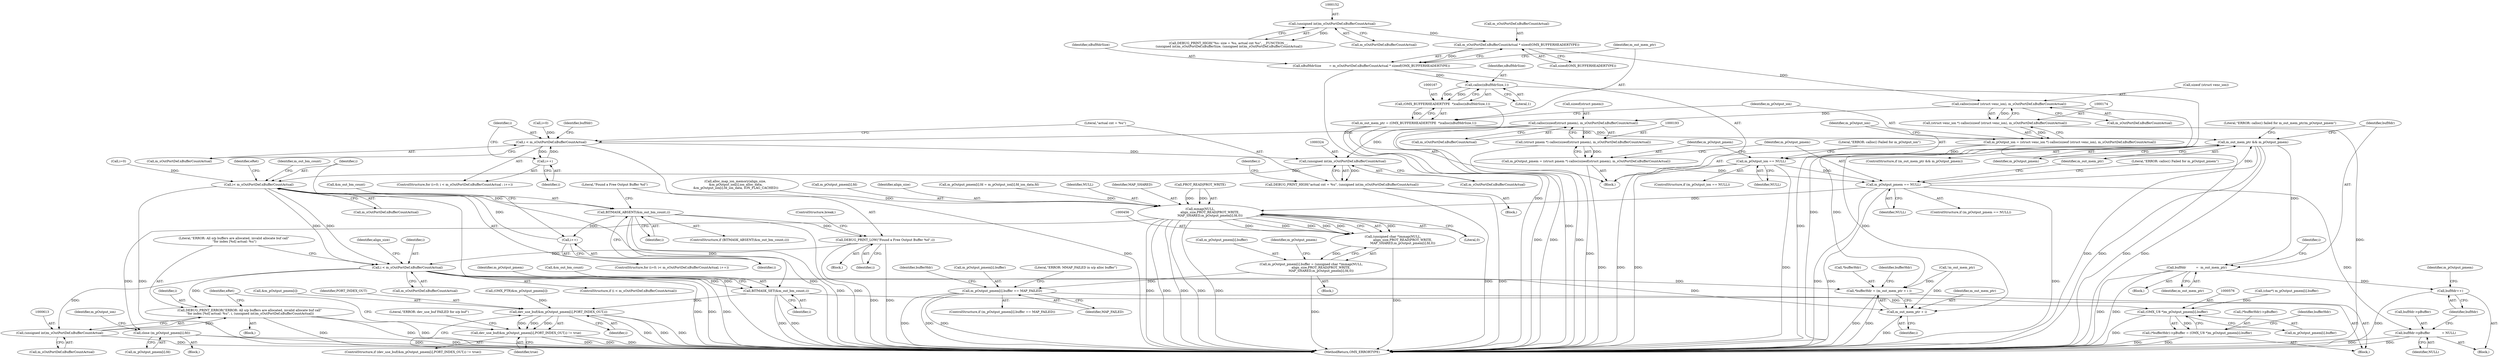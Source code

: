 digraph "0_Android_d575ecf607056d8e3328ef2eb56c52e98f81e87d_0@API" {
"1000158" [label="(Call,m_sOutPortDef.nBufferCountActual * sizeof(OMX_BUFFERHEADERTYPE))"];
"1000151" [label="(Call,(unsigned int)m_sOutPortDef.nBufferCountActual)"];
"1000156" [label="(Call,nBufHdrSize        = m_sOutPortDef.nBufferCountActual * sizeof(OMX_BUFFERHEADERTYPE))"];
"1000168" [label="(Call,calloc(nBufHdrSize,1))"];
"1000166" [label="(Call,(OMX_BUFFERHEADERTYPE  *)calloc(nBufHdrSize,1))"];
"1000164" [label="(Call,m_out_mem_ptr = (OMX_BUFFERHEADERTYPE  *)calloc(nBufHdrSize,1))"];
"1000210" [label="(Call,m_out_mem_ptr && m_pOutput_pmem)"];
"1000214" [label="(Call,bufHdr          =  m_out_mem_ptr)"];
"1000277" [label="(Call,bufHdr++)"];
"1000564" [label="(Call,*bufferHdr = (m_out_mem_ptr + i ))"];
"1000567" [label="(Call,m_out_mem_ptr + i)"];
"1000175" [label="(Call,calloc(sizeof (struct venc_ion), m_sOutPortDef.nBufferCountActual))"];
"1000173" [label="(Call,(struct venc_ion *) calloc(sizeof (struct venc_ion), m_sOutPortDef.nBufferCountActual))"];
"1000171" [label="(Call,m_pOutput_ion = (struct venc_ion *) calloc(sizeof (struct venc_ion), m_sOutPortDef.nBufferCountActual))"];
"1000182" [label="(Call,m_pOutput_ion == NULL)"];
"1000201" [label="(Call,m_pOutput_pmem == NULL)"];
"1000272" [label="(Call,bufHdr->pBuffer            = NULL)"];
"1000457" [label="(Call,mmap(NULL,\n                    align_size,PROT_READ|PROT_WRITE,\n                    MAP_SHARED,m_pOutput_pmem[i].fd,0))"];
"1000455" [label="(Call,(unsigned char *)mmap(NULL,\n                    align_size,PROT_READ|PROT_WRITE,\n                    MAP_SHARED,m_pOutput_pmem[i].fd,0))"];
"1000449" [label="(Call,m_pOutput_pmem[i].buffer = (unsigned char *)mmap(NULL,\n                    align_size,PROT_READ|PROT_WRITE,\n                    MAP_SHARED,m_pOutput_pmem[i].fd,0))"];
"1000471" [label="(Call,m_pOutput_pmem[i].buffer == MAP_FAILED)"];
"1000575" [label="(Call,(OMX_U8 *)m_pOutput_pmem[i].buffer)"];
"1000570" [label="(Call,(*bufferHdr)->pBuffer = (OMX_U8 *)m_pOutput_pmem[i].buffer)"];
"1000481" [label="(Call,close (m_pOutput_pmem[i].fd))"];
"1000194" [label="(Call,calloc(sizeof(struct pmem), m_sOutPortDef.nBufferCountActual))"];
"1000192" [label="(Call,(struct pmem *) calloc(sizeof(struct pmem), m_sOutPortDef.nBufferCountActual))"];
"1000190" [label="(Call,m_pOutput_pmem = (struct pmem *) calloc(sizeof(struct pmem), m_sOutPortDef.nBufferCountActual))"];
"1000221" [label="(Call,i < m_sOutPortDef.nBufferCountActual)"];
"1000226" [label="(Call,i++)"];
"1000323" [label="(Call,(unsigned int)m_sOutPortDef.nBufferCountActual)"];
"1000321" [label="(Call,DEBUG_PRINT_HIGH(\"actual cnt = %u\", (unsigned int)m_sOutPortDef.nBufferCountActual))"];
"1000332" [label="(Call,i< m_sOutPortDef.nBufferCountActual)"];
"1000341" [label="(Call,BITMASK_ABSENT(&m_out_bm_count,i))"];
"1000337" [label="(Call,i++)"];
"1000346" [label="(Call,DEBUG_PRINT_LOW(\"Found a Free Output Buffer %d\",i))"];
"1000356" [label="(Call,i < m_sOutPortDef.nBufferCountActual)"];
"1000588" [label="(Call,BITMASK_SET(&m_out_bm_count,i))"];
"1000594" [label="(Call,dev_use_buf(&m_pOutput_pmem[i],PORT_INDEX_OUT,i))"];
"1000593" [label="(Call,dev_use_buf(&m_pOutput_pmem[i],PORT_INDEX_OUT,i) != true)"];
"1000609" [label="(Call,DEBUG_PRINT_ERROR(\"ERROR: All o/p buffers are allocated, invalid allocate buf call\"\n \"for index [%d] actual: %u\", i, (unsigned int)m_sOutPortDef.nBufferCountActual))"];
"1000612" [label="(Call,(unsigned int)m_sOutPortDef.nBufferCountActual)"];
"1000172" [label="(Identifier,m_pOutput_ion)"];
"1000181" [label="(ControlStructure,if (m_pOutput_ion == NULL))"];
"1000170" [label="(Literal,1)"];
"1000478" [label="(Block,)"];
"1000136" [label="(Call,!m_out_mem_ptr)"];
"1000228" [label="(Block,)"];
"1000192" [label="(Call,(struct pmem *) calloc(sizeof(struct pmem), m_sOutPortDef.nBufferCountActual))"];
"1000213" [label="(Block,)"];
"1000171" [label="(Call,m_pOutput_ion = (struct venc_ion *) calloc(sizeof (struct venc_ion), m_sOutPortDef.nBufferCountActual))"];
"1000169" [label="(Identifier,nBufHdrSize)"];
"1000594" [label="(Call,dev_use_buf(&m_pOutput_pmem[i],PORT_INDEX_OUT,i))"];
"1000202" [label="(Identifier,m_pOutput_pmem)"];
"1000481" [label="(Call,close (m_pOutput_pmem[i].fd))"];
"1000611" [label="(Identifier,i)"];
"1000340" [label="(ControlStructure,if (BITMASK_ABSENT(&m_out_bm_count,i)))"];
"1000151" [label="(Call,(unsigned int)m_sOutPortDef.nBufferCountActual)"];
"1000212" [label="(Identifier,m_pOutput_pmem)"];
"1000348" [label="(Identifier,i)"];
"1000474" [label="(Identifier,m_pOutput_pmem)"];
"1000470" [label="(ControlStructure,if (m_pOutput_pmem[i].buffer == MAP_FAILED))"];
"1000477" [label="(Identifier,MAP_FAILED)"];
"1000201" [label="(Call,m_pOutput_pmem == NULL)"];
"1000164" [label="(Call,m_out_mem_ptr = (OMX_BUFFERHEADERTYPE  *)calloc(nBufHdrSize,1))"];
"1000266" [label="(Call,(OMX_PTR)&m_pOutput_pmem[i])"];
"1000356" [label="(Call,i < m_sOutPortDef.nBufferCountActual)"];
"1000162" [label="(Call,sizeof(OMX_BUFFERHEADERTYPE))"];
"1000182" [label="(Call,m_pOutput_ion == NULL)"];
"1000221" [label="(Call,i < m_sOutPortDef.nBufferCountActual)"];
"1000209" [label="(ControlStructure,if (m_out_mem_ptr && m_pOutput_pmem))"];
"1000195" [label="(Call,sizeof(struct pmem))"];
"1000206" [label="(Literal,\"ERROR: calloc() Failed for m_pOutput_pmem\")"];
"1000226" [label="(Call,i++)"];
"1000143" [label="(Call,DEBUG_PRINT_HIGH(\"%s: size = %u, actual cnt %u\", __FUNCTION__,\n (unsigned int)m_sOutPortDef.nBufferSize, (unsigned int)m_sOutPortDef.nBufferCountActual))"];
"1000363" [label="(Identifier,align_size)"];
"1000282" [label="(Identifier,m_pOutput_pmem)"];
"1000463" [label="(Identifier,MAP_SHARED)"];
"1000569" [label="(Identifier,i)"];
"1000330" [label="(Identifier,i)"];
"1000344" [label="(Identifier,i)"];
"1000276" [label="(Identifier,NULL)"];
"1000332" [label="(Call,i< m_sOutPortDef.nBufferCountActual)"];
"1000599" [label="(Identifier,PORT_INDEX_OUT)"];
"1000573" [label="(Identifier,bufferHdr)"];
"1000570" [label="(Call,(*bufferHdr)->pBuffer = (OMX_U8 *)m_pOutput_pmem[i].buffer)"];
"1000203" [label="(Identifier,NULL)"];
"1000231" [label="(Identifier,bufHdr)"];
"1000472" [label="(Call,m_pOutput_pmem[i].buffer)"];
"1000223" [label="(Call,m_sOutPortDef.nBufferCountActual)"];
"1000215" [label="(Identifier,bufHdr)"];
"1000338" [label="(Identifier,i)"];
"1000325" [label="(Call,m_sOutPortDef.nBufferCountActual)"];
"1000322" [label="(Literal,\"actual cnt = %u\")"];
"1000323" [label="(Call,(unsigned int)m_sOutPortDef.nBufferCountActual)"];
"1000480" [label="(Literal,\"ERROR: MMAP_FAILED in o/p alloc buffer\")"];
"1000153" [label="(Call,m_sOutPortDef.nBufferCountActual)"];
"1000355" [label="(ControlStructure,if (i < m_sOutPortDef.nBufferCountActual))"];
"1000460" [label="(Call,PROT_READ|PROT_WRITE)"];
"1000358" [label="(Call,m_sOutPortDef.nBufferCountActual)"];
"1000593" [label="(Call,dev_use_buf(&m_pOutput_pmem[i],PORT_INDEX_OUT,i) != true)"];
"1000608" [label="(Block,)"];
"1000222" [label="(Identifier,i)"];
"1000588" [label="(Call,BITMASK_SET(&m_out_bm_count,i))"];
"1000158" [label="(Call,m_sOutPortDef.nBufferCountActual * sizeof(OMX_BUFFERHEADERTYPE))"];
"1000166" [label="(Call,(OMX_BUFFERHEADERTYPE  *)calloc(nBufHdrSize,1))"];
"1000191" [label="(Identifier,m_pOutput_pmem)"];
"1000219" [label="(Identifier,i)"];
"1000379" [label="(Call,alloc_map_ion_memory(align_size,\n &m_pOutput_ion[i].ion_alloc_data,\n &m_pOutput_ion[i].fd_ion_data, ION_FLAG_CACHED))"];
"1000619" [label="(MethodReturn,OMX_ERRORTYPE)"];
"1000482" [label="(Call,m_pOutput_pmem[i].fd)"];
"1000564" [label="(Call,*bufferHdr = (m_out_mem_ptr + i ))"];
"1000227" [label="(Identifier,i)"];
"1000194" [label="(Call,calloc(sizeof(struct pmem), m_sOutPortDef.nBufferCountActual))"];
"1000333" [label="(Identifier,i)"];
"1000591" [label="(Identifier,i)"];
"1000601" [label="(Identifier,true)"];
"1000464" [label="(Call,m_pOutput_pmem[i].fd)"];
"1000469" [label="(Literal,0)"];
"1000317" [label="(Literal,\"ERROR: calloc() failed for m_out_mem_ptr/m_pOutput_pmem\")"];
"1000341" [label="(Call,BITMASK_ABSENT(&m_out_bm_count,i))"];
"1000610" [label="(Literal,\"ERROR: All o/p buffers are allocated, invalid allocate buf call\"\n \"for index [%d] actual: %u\")"];
"1000459" [label="(Identifier,align_size)"];
"1000109" [label="(Block,)"];
"1000159" [label="(Call,m_sOutPortDef.nBufferCountActual)"];
"1000321" [label="(Call,DEBUG_PRINT_HIGH(\"actual cnt = %u\", (unsigned int)m_sOutPortDef.nBufferCountActual))"];
"1000190" [label="(Call,m_pOutput_pmem = (struct pmem *) calloc(sizeof(struct pmem), m_sOutPortDef.nBufferCountActual))"];
"1000585" [label="(Identifier,bufferHdr)"];
"1000187" [label="(Literal,\"ERROR: calloc() Failed for m_pOutput_ion\")"];
"1000565" [label="(Call,*bufferHdr)"];
"1000138" [label="(Block,)"];
"1000278" [label="(Identifier,bufHdr)"];
"1000612" [label="(Call,(unsigned int)m_sOutPortDef.nBufferCountActual)"];
"1000571" [label="(Call,(*bufferHdr)->pBuffer)"];
"1000183" [label="(Identifier,m_pOutput_ion)"];
"1000210" [label="(Call,m_out_mem_ptr && m_pOutput_pmem)"];
"1000567" [label="(Call,m_out_mem_ptr + i)"];
"1000328" [label="(ControlStructure,for (i=0; i< m_sOutPortDef.nBufferCountActual; i++))"];
"1000352" [label="(Identifier,eRet)"];
"1000156" [label="(Call,nBufHdrSize        = m_sOutPortDef.nBufferCountActual * sizeof(OMX_BUFFERHEADERTYPE))"];
"1000357" [label="(Identifier,i)"];
"1000614" [label="(Call,m_sOutPortDef.nBufferCountActual)"];
"1000175" [label="(Call,calloc(sizeof (struct venc_ion), m_sOutPortDef.nBufferCountActual))"];
"1000448" [label="(Block,)"];
"1000407" [label="(Call,m_pOutput_pmem[i].fd = m_pOutput_ion[i].fd_ion_data.fd)"];
"1000458" [label="(Identifier,NULL)"];
"1000449" [label="(Call,m_pOutput_pmem[i].buffer = (unsigned char *)mmap(NULL,\n                    align_size,PROT_READ|PROT_WRITE,\n                    MAP_SHARED,m_pOutput_pmem[i].fd,0))"];
"1000490" [label="(Identifier,m_pOutput_ion)"];
"1000568" [label="(Identifier,m_out_mem_ptr)"];
"1000178" [label="(Call,m_sOutPortDef.nBufferCountActual)"];
"1000334" [label="(Call,m_sOutPortDef.nBufferCountActual)"];
"1000157" [label="(Identifier,nBufHdrSize)"];
"1000345" [label="(Block,)"];
"1000592" [label="(ControlStructure,if (dev_use_buf(&m_pOutput_pmem[i],PORT_INDEX_OUT,i) != true))"];
"1000575" [label="(Call,(OMX_U8 *)m_pOutput_pmem[i].buffer)"];
"1000604" [label="(Literal,\"ERROR: dev_use_buf FAILED for o/p buf\")"];
"1000343" [label="(Identifier,m_out_bm_count)"];
"1000538" [label="(Call,(char*) m_pOutput_pmem[i].buffer)"];
"1000184" [label="(Identifier,NULL)"];
"1000457" [label="(Call,mmap(NULL,\n                    align_size,PROT_READ|PROT_WRITE,\n                    MAP_SHARED,m_pOutput_pmem[i].fd,0))"];
"1000218" [label="(Call,i=0)"];
"1000273" [label="(Call,bufHdr->pBuffer)"];
"1000216" [label="(Identifier,m_out_mem_ptr)"];
"1000342" [label="(Call,&m_out_bm_count)"];
"1000597" [label="(Identifier,m_pOutput_pmem)"];
"1000566" [label="(Identifier,bufferHdr)"];
"1000217" [label="(ControlStructure,for (i=0; i < m_sOutPortDef.nBufferCountActual ; i++))"];
"1000450" [label="(Call,m_pOutput_pmem[i].buffer)"];
"1000609" [label="(Call,DEBUG_PRINT_ERROR(\"ERROR: All o/p buffers are allocated, invalid allocate buf call\"\n \"for index [%d] actual: %u\", i, (unsigned int)m_sOutPortDef.nBufferCountActual))"];
"1000168" [label="(Call,calloc(nBufHdrSize,1))"];
"1000595" [label="(Call,&m_pOutput_pmem[i])"];
"1000471" [label="(Call,m_pOutput_pmem[i].buffer == MAP_FAILED)"];
"1000176" [label="(Call,sizeof (struct venc_ion))"];
"1000346" [label="(Call,DEBUG_PRINT_LOW(\"Found a Free Output Buffer %d\",i))"];
"1000618" [label="(Identifier,eRet)"];
"1000347" [label="(Literal,\"Found a Free Output Buffer %d\")"];
"1000197" [label="(Call,m_sOutPortDef.nBufferCountActual)"];
"1000272" [label="(Call,bufHdr->pBuffer            = NULL)"];
"1000173" [label="(Call,(struct venc_ion *) calloc(sizeof (struct venc_ion), m_sOutPortDef.nBufferCountActual))"];
"1000329" [label="(Call,i=0)"];
"1000165" [label="(Identifier,m_out_mem_ptr)"];
"1000455" [label="(Call,(unsigned char *)mmap(NULL,\n                    align_size,PROT_READ|PROT_WRITE,\n                    MAP_SHARED,m_pOutput_pmem[i].fd,0))"];
"1000277" [label="(Call,bufHdr++)"];
"1000600" [label="(Identifier,i)"];
"1000200" [label="(ControlStructure,if (m_pOutput_pmem == NULL))"];
"1000214" [label="(Call,bufHdr          =  m_out_mem_ptr)"];
"1000589" [label="(Call,&m_out_bm_count)"];
"1000349" [label="(ControlStructure,break;)"];
"1000337" [label="(Call,i++)"];
"1000211" [label="(Identifier,m_out_mem_ptr)"];
"1000361" [label="(Block,)"];
"1000577" [label="(Call,m_pOutput_pmem[i].buffer)"];
"1000158" -> "1000156"  [label="AST: "];
"1000158" -> "1000162"  [label="CFG: "];
"1000159" -> "1000158"  [label="AST: "];
"1000162" -> "1000158"  [label="AST: "];
"1000156" -> "1000158"  [label="CFG: "];
"1000158" -> "1000156"  [label="DDG: "];
"1000151" -> "1000158"  [label="DDG: "];
"1000158" -> "1000175"  [label="DDG: "];
"1000151" -> "1000143"  [label="AST: "];
"1000151" -> "1000153"  [label="CFG: "];
"1000152" -> "1000151"  [label="AST: "];
"1000153" -> "1000151"  [label="AST: "];
"1000143" -> "1000151"  [label="CFG: "];
"1000151" -> "1000143"  [label="DDG: "];
"1000156" -> "1000138"  [label="AST: "];
"1000157" -> "1000156"  [label="AST: "];
"1000165" -> "1000156"  [label="CFG: "];
"1000156" -> "1000619"  [label="DDG: "];
"1000156" -> "1000168"  [label="DDG: "];
"1000168" -> "1000166"  [label="AST: "];
"1000168" -> "1000170"  [label="CFG: "];
"1000169" -> "1000168"  [label="AST: "];
"1000170" -> "1000168"  [label="AST: "];
"1000166" -> "1000168"  [label="CFG: "];
"1000168" -> "1000619"  [label="DDG: "];
"1000168" -> "1000166"  [label="DDG: "];
"1000168" -> "1000166"  [label="DDG: "];
"1000166" -> "1000164"  [label="AST: "];
"1000167" -> "1000166"  [label="AST: "];
"1000164" -> "1000166"  [label="CFG: "];
"1000166" -> "1000619"  [label="DDG: "];
"1000166" -> "1000164"  [label="DDG: "];
"1000164" -> "1000138"  [label="AST: "];
"1000165" -> "1000164"  [label="AST: "];
"1000172" -> "1000164"  [label="CFG: "];
"1000164" -> "1000619"  [label="DDG: "];
"1000164" -> "1000619"  [label="DDG: "];
"1000164" -> "1000210"  [label="DDG: "];
"1000210" -> "1000209"  [label="AST: "];
"1000210" -> "1000211"  [label="CFG: "];
"1000210" -> "1000212"  [label="CFG: "];
"1000211" -> "1000210"  [label="AST: "];
"1000212" -> "1000210"  [label="AST: "];
"1000215" -> "1000210"  [label="CFG: "];
"1000317" -> "1000210"  [label="CFG: "];
"1000210" -> "1000619"  [label="DDG: "];
"1000210" -> "1000619"  [label="DDG: "];
"1000210" -> "1000619"  [label="DDG: "];
"1000201" -> "1000210"  [label="DDG: "];
"1000210" -> "1000214"  [label="DDG: "];
"1000210" -> "1000564"  [label="DDG: "];
"1000210" -> "1000567"  [label="DDG: "];
"1000214" -> "1000213"  [label="AST: "];
"1000214" -> "1000216"  [label="CFG: "];
"1000215" -> "1000214"  [label="AST: "];
"1000216" -> "1000214"  [label="AST: "];
"1000219" -> "1000214"  [label="CFG: "];
"1000214" -> "1000619"  [label="DDG: "];
"1000214" -> "1000619"  [label="DDG: "];
"1000214" -> "1000277"  [label="DDG: "];
"1000277" -> "1000228"  [label="AST: "];
"1000277" -> "1000278"  [label="CFG: "];
"1000278" -> "1000277"  [label="AST: "];
"1000282" -> "1000277"  [label="CFG: "];
"1000277" -> "1000619"  [label="DDG: "];
"1000564" -> "1000361"  [label="AST: "];
"1000564" -> "1000567"  [label="CFG: "];
"1000565" -> "1000564"  [label="AST: "];
"1000567" -> "1000564"  [label="AST: "];
"1000573" -> "1000564"  [label="CFG: "];
"1000564" -> "1000619"  [label="DDG: "];
"1000564" -> "1000619"  [label="DDG: "];
"1000136" -> "1000564"  [label="DDG: "];
"1000356" -> "1000564"  [label="DDG: "];
"1000567" -> "1000569"  [label="CFG: "];
"1000568" -> "1000567"  [label="AST: "];
"1000569" -> "1000567"  [label="AST: "];
"1000567" -> "1000619"  [label="DDG: "];
"1000136" -> "1000567"  [label="DDG: "];
"1000356" -> "1000567"  [label="DDG: "];
"1000175" -> "1000173"  [label="AST: "];
"1000175" -> "1000178"  [label="CFG: "];
"1000176" -> "1000175"  [label="AST: "];
"1000178" -> "1000175"  [label="AST: "];
"1000173" -> "1000175"  [label="CFG: "];
"1000175" -> "1000619"  [label="DDG: "];
"1000175" -> "1000173"  [label="DDG: "];
"1000175" -> "1000194"  [label="DDG: "];
"1000173" -> "1000171"  [label="AST: "];
"1000174" -> "1000173"  [label="AST: "];
"1000171" -> "1000173"  [label="CFG: "];
"1000173" -> "1000619"  [label="DDG: "];
"1000173" -> "1000171"  [label="DDG: "];
"1000171" -> "1000138"  [label="AST: "];
"1000172" -> "1000171"  [label="AST: "];
"1000183" -> "1000171"  [label="CFG: "];
"1000171" -> "1000619"  [label="DDG: "];
"1000171" -> "1000182"  [label="DDG: "];
"1000182" -> "1000181"  [label="AST: "];
"1000182" -> "1000184"  [label="CFG: "];
"1000183" -> "1000182"  [label="AST: "];
"1000184" -> "1000182"  [label="AST: "];
"1000187" -> "1000182"  [label="CFG: "];
"1000191" -> "1000182"  [label="CFG: "];
"1000182" -> "1000619"  [label="DDG: "];
"1000182" -> "1000619"  [label="DDG: "];
"1000182" -> "1000619"  [label="DDG: "];
"1000182" -> "1000201"  [label="DDG: "];
"1000201" -> "1000200"  [label="AST: "];
"1000201" -> "1000203"  [label="CFG: "];
"1000202" -> "1000201"  [label="AST: "];
"1000203" -> "1000201"  [label="AST: "];
"1000206" -> "1000201"  [label="CFG: "];
"1000211" -> "1000201"  [label="CFG: "];
"1000201" -> "1000619"  [label="DDG: "];
"1000201" -> "1000619"  [label="DDG: "];
"1000201" -> "1000619"  [label="DDG: "];
"1000190" -> "1000201"  [label="DDG: "];
"1000201" -> "1000272"  [label="DDG: "];
"1000201" -> "1000457"  [label="DDG: "];
"1000272" -> "1000228"  [label="AST: "];
"1000272" -> "1000276"  [label="CFG: "];
"1000273" -> "1000272"  [label="AST: "];
"1000276" -> "1000272"  [label="AST: "];
"1000278" -> "1000272"  [label="CFG: "];
"1000272" -> "1000619"  [label="DDG: "];
"1000272" -> "1000619"  [label="DDG: "];
"1000457" -> "1000455"  [label="AST: "];
"1000457" -> "1000469"  [label="CFG: "];
"1000458" -> "1000457"  [label="AST: "];
"1000459" -> "1000457"  [label="AST: "];
"1000460" -> "1000457"  [label="AST: "];
"1000463" -> "1000457"  [label="AST: "];
"1000464" -> "1000457"  [label="AST: "];
"1000469" -> "1000457"  [label="AST: "];
"1000455" -> "1000457"  [label="CFG: "];
"1000457" -> "1000619"  [label="DDG: "];
"1000457" -> "1000619"  [label="DDG: "];
"1000457" -> "1000619"  [label="DDG: "];
"1000457" -> "1000619"  [label="DDG: "];
"1000457" -> "1000619"  [label="DDG: "];
"1000457" -> "1000455"  [label="DDG: "];
"1000457" -> "1000455"  [label="DDG: "];
"1000457" -> "1000455"  [label="DDG: "];
"1000457" -> "1000455"  [label="DDG: "];
"1000457" -> "1000455"  [label="DDG: "];
"1000457" -> "1000455"  [label="DDG: "];
"1000379" -> "1000457"  [label="DDG: "];
"1000460" -> "1000457"  [label="DDG: "];
"1000460" -> "1000457"  [label="DDG: "];
"1000407" -> "1000457"  [label="DDG: "];
"1000457" -> "1000481"  [label="DDG: "];
"1000455" -> "1000449"  [label="AST: "];
"1000456" -> "1000455"  [label="AST: "];
"1000449" -> "1000455"  [label="CFG: "];
"1000455" -> "1000619"  [label="DDG: "];
"1000455" -> "1000449"  [label="DDG: "];
"1000449" -> "1000448"  [label="AST: "];
"1000450" -> "1000449"  [label="AST: "];
"1000474" -> "1000449"  [label="CFG: "];
"1000449" -> "1000619"  [label="DDG: "];
"1000449" -> "1000471"  [label="DDG: "];
"1000471" -> "1000470"  [label="AST: "];
"1000471" -> "1000477"  [label="CFG: "];
"1000472" -> "1000471"  [label="AST: "];
"1000477" -> "1000471"  [label="AST: "];
"1000480" -> "1000471"  [label="CFG: "];
"1000566" -> "1000471"  [label="CFG: "];
"1000471" -> "1000619"  [label="DDG: "];
"1000471" -> "1000619"  [label="DDG: "];
"1000471" -> "1000619"  [label="DDG: "];
"1000471" -> "1000575"  [label="DDG: "];
"1000575" -> "1000570"  [label="AST: "];
"1000575" -> "1000577"  [label="CFG: "];
"1000576" -> "1000575"  [label="AST: "];
"1000577" -> "1000575"  [label="AST: "];
"1000570" -> "1000575"  [label="CFG: "];
"1000575" -> "1000619"  [label="DDG: "];
"1000575" -> "1000570"  [label="DDG: "];
"1000538" -> "1000575"  [label="DDG: "];
"1000570" -> "1000361"  [label="AST: "];
"1000571" -> "1000570"  [label="AST: "];
"1000585" -> "1000570"  [label="CFG: "];
"1000570" -> "1000619"  [label="DDG: "];
"1000570" -> "1000619"  [label="DDG: "];
"1000481" -> "1000478"  [label="AST: "];
"1000481" -> "1000482"  [label="CFG: "];
"1000482" -> "1000481"  [label="AST: "];
"1000490" -> "1000481"  [label="CFG: "];
"1000481" -> "1000619"  [label="DDG: "];
"1000481" -> "1000619"  [label="DDG: "];
"1000194" -> "1000192"  [label="AST: "];
"1000194" -> "1000197"  [label="CFG: "];
"1000195" -> "1000194"  [label="AST: "];
"1000197" -> "1000194"  [label="AST: "];
"1000192" -> "1000194"  [label="CFG: "];
"1000194" -> "1000619"  [label="DDG: "];
"1000194" -> "1000192"  [label="DDG: "];
"1000194" -> "1000221"  [label="DDG: "];
"1000194" -> "1000323"  [label="DDG: "];
"1000192" -> "1000190"  [label="AST: "];
"1000193" -> "1000192"  [label="AST: "];
"1000190" -> "1000192"  [label="CFG: "];
"1000192" -> "1000619"  [label="DDG: "];
"1000192" -> "1000190"  [label="DDG: "];
"1000190" -> "1000138"  [label="AST: "];
"1000191" -> "1000190"  [label="AST: "];
"1000202" -> "1000190"  [label="CFG: "];
"1000190" -> "1000619"  [label="DDG: "];
"1000221" -> "1000217"  [label="AST: "];
"1000221" -> "1000223"  [label="CFG: "];
"1000222" -> "1000221"  [label="AST: "];
"1000223" -> "1000221"  [label="AST: "];
"1000231" -> "1000221"  [label="CFG: "];
"1000322" -> "1000221"  [label="CFG: "];
"1000221" -> "1000619"  [label="DDG: "];
"1000226" -> "1000221"  [label="DDG: "];
"1000218" -> "1000221"  [label="DDG: "];
"1000221" -> "1000226"  [label="DDG: "];
"1000221" -> "1000323"  [label="DDG: "];
"1000226" -> "1000217"  [label="AST: "];
"1000226" -> "1000227"  [label="CFG: "];
"1000227" -> "1000226"  [label="AST: "];
"1000222" -> "1000226"  [label="CFG: "];
"1000323" -> "1000321"  [label="AST: "];
"1000323" -> "1000325"  [label="CFG: "];
"1000324" -> "1000323"  [label="AST: "];
"1000325" -> "1000323"  [label="AST: "];
"1000321" -> "1000323"  [label="CFG: "];
"1000323" -> "1000321"  [label="DDG: "];
"1000323" -> "1000332"  [label="DDG: "];
"1000321" -> "1000109"  [label="AST: "];
"1000322" -> "1000321"  [label="AST: "];
"1000330" -> "1000321"  [label="CFG: "];
"1000321" -> "1000619"  [label="DDG: "];
"1000321" -> "1000619"  [label="DDG: "];
"1000332" -> "1000328"  [label="AST: "];
"1000332" -> "1000334"  [label="CFG: "];
"1000333" -> "1000332"  [label="AST: "];
"1000334" -> "1000332"  [label="AST: "];
"1000343" -> "1000332"  [label="CFG: "];
"1000352" -> "1000332"  [label="CFG: "];
"1000332" -> "1000619"  [label="DDG: "];
"1000332" -> "1000619"  [label="DDG: "];
"1000332" -> "1000619"  [label="DDG: "];
"1000337" -> "1000332"  [label="DDG: "];
"1000329" -> "1000332"  [label="DDG: "];
"1000332" -> "1000341"  [label="DDG: "];
"1000332" -> "1000356"  [label="DDG: "];
"1000332" -> "1000356"  [label="DDG: "];
"1000341" -> "1000340"  [label="AST: "];
"1000341" -> "1000344"  [label="CFG: "];
"1000342" -> "1000341"  [label="AST: "];
"1000344" -> "1000341"  [label="AST: "];
"1000347" -> "1000341"  [label="CFG: "];
"1000338" -> "1000341"  [label="CFG: "];
"1000341" -> "1000619"  [label="DDG: "];
"1000341" -> "1000619"  [label="DDG: "];
"1000341" -> "1000337"  [label="DDG: "];
"1000341" -> "1000346"  [label="DDG: "];
"1000341" -> "1000588"  [label="DDG: "];
"1000337" -> "1000328"  [label="AST: "];
"1000337" -> "1000338"  [label="CFG: "];
"1000338" -> "1000337"  [label="AST: "];
"1000333" -> "1000337"  [label="CFG: "];
"1000346" -> "1000345"  [label="AST: "];
"1000346" -> "1000348"  [label="CFG: "];
"1000347" -> "1000346"  [label="AST: "];
"1000348" -> "1000346"  [label="AST: "];
"1000349" -> "1000346"  [label="CFG: "];
"1000346" -> "1000619"  [label="DDG: "];
"1000346" -> "1000619"  [label="DDG: "];
"1000346" -> "1000356"  [label="DDG: "];
"1000356" -> "1000355"  [label="AST: "];
"1000356" -> "1000358"  [label="CFG: "];
"1000357" -> "1000356"  [label="AST: "];
"1000358" -> "1000356"  [label="AST: "];
"1000363" -> "1000356"  [label="CFG: "];
"1000610" -> "1000356"  [label="CFG: "];
"1000356" -> "1000619"  [label="DDG: "];
"1000356" -> "1000619"  [label="DDG: "];
"1000356" -> "1000619"  [label="DDG: "];
"1000356" -> "1000588"  [label="DDG: "];
"1000356" -> "1000609"  [label="DDG: "];
"1000356" -> "1000612"  [label="DDG: "];
"1000588" -> "1000361"  [label="AST: "];
"1000588" -> "1000591"  [label="CFG: "];
"1000589" -> "1000588"  [label="AST: "];
"1000591" -> "1000588"  [label="AST: "];
"1000597" -> "1000588"  [label="CFG: "];
"1000588" -> "1000619"  [label="DDG: "];
"1000588" -> "1000619"  [label="DDG: "];
"1000588" -> "1000594"  [label="DDG: "];
"1000594" -> "1000593"  [label="AST: "];
"1000594" -> "1000600"  [label="CFG: "];
"1000595" -> "1000594"  [label="AST: "];
"1000599" -> "1000594"  [label="AST: "];
"1000600" -> "1000594"  [label="AST: "];
"1000601" -> "1000594"  [label="CFG: "];
"1000594" -> "1000619"  [label="DDG: "];
"1000594" -> "1000619"  [label="DDG: "];
"1000594" -> "1000619"  [label="DDG: "];
"1000594" -> "1000593"  [label="DDG: "];
"1000594" -> "1000593"  [label="DDG: "];
"1000594" -> "1000593"  [label="DDG: "];
"1000266" -> "1000594"  [label="DDG: "];
"1000593" -> "1000592"  [label="AST: "];
"1000593" -> "1000601"  [label="CFG: "];
"1000601" -> "1000593"  [label="AST: "];
"1000604" -> "1000593"  [label="CFG: "];
"1000618" -> "1000593"  [label="CFG: "];
"1000593" -> "1000619"  [label="DDG: "];
"1000593" -> "1000619"  [label="DDG: "];
"1000593" -> "1000619"  [label="DDG: "];
"1000609" -> "1000608"  [label="AST: "];
"1000609" -> "1000612"  [label="CFG: "];
"1000610" -> "1000609"  [label="AST: "];
"1000611" -> "1000609"  [label="AST: "];
"1000612" -> "1000609"  [label="AST: "];
"1000618" -> "1000609"  [label="CFG: "];
"1000609" -> "1000619"  [label="DDG: "];
"1000609" -> "1000619"  [label="DDG: "];
"1000609" -> "1000619"  [label="DDG: "];
"1000612" -> "1000609"  [label="DDG: "];
"1000612" -> "1000614"  [label="CFG: "];
"1000613" -> "1000612"  [label="AST: "];
"1000614" -> "1000612"  [label="AST: "];
"1000612" -> "1000619"  [label="DDG: "];
}

